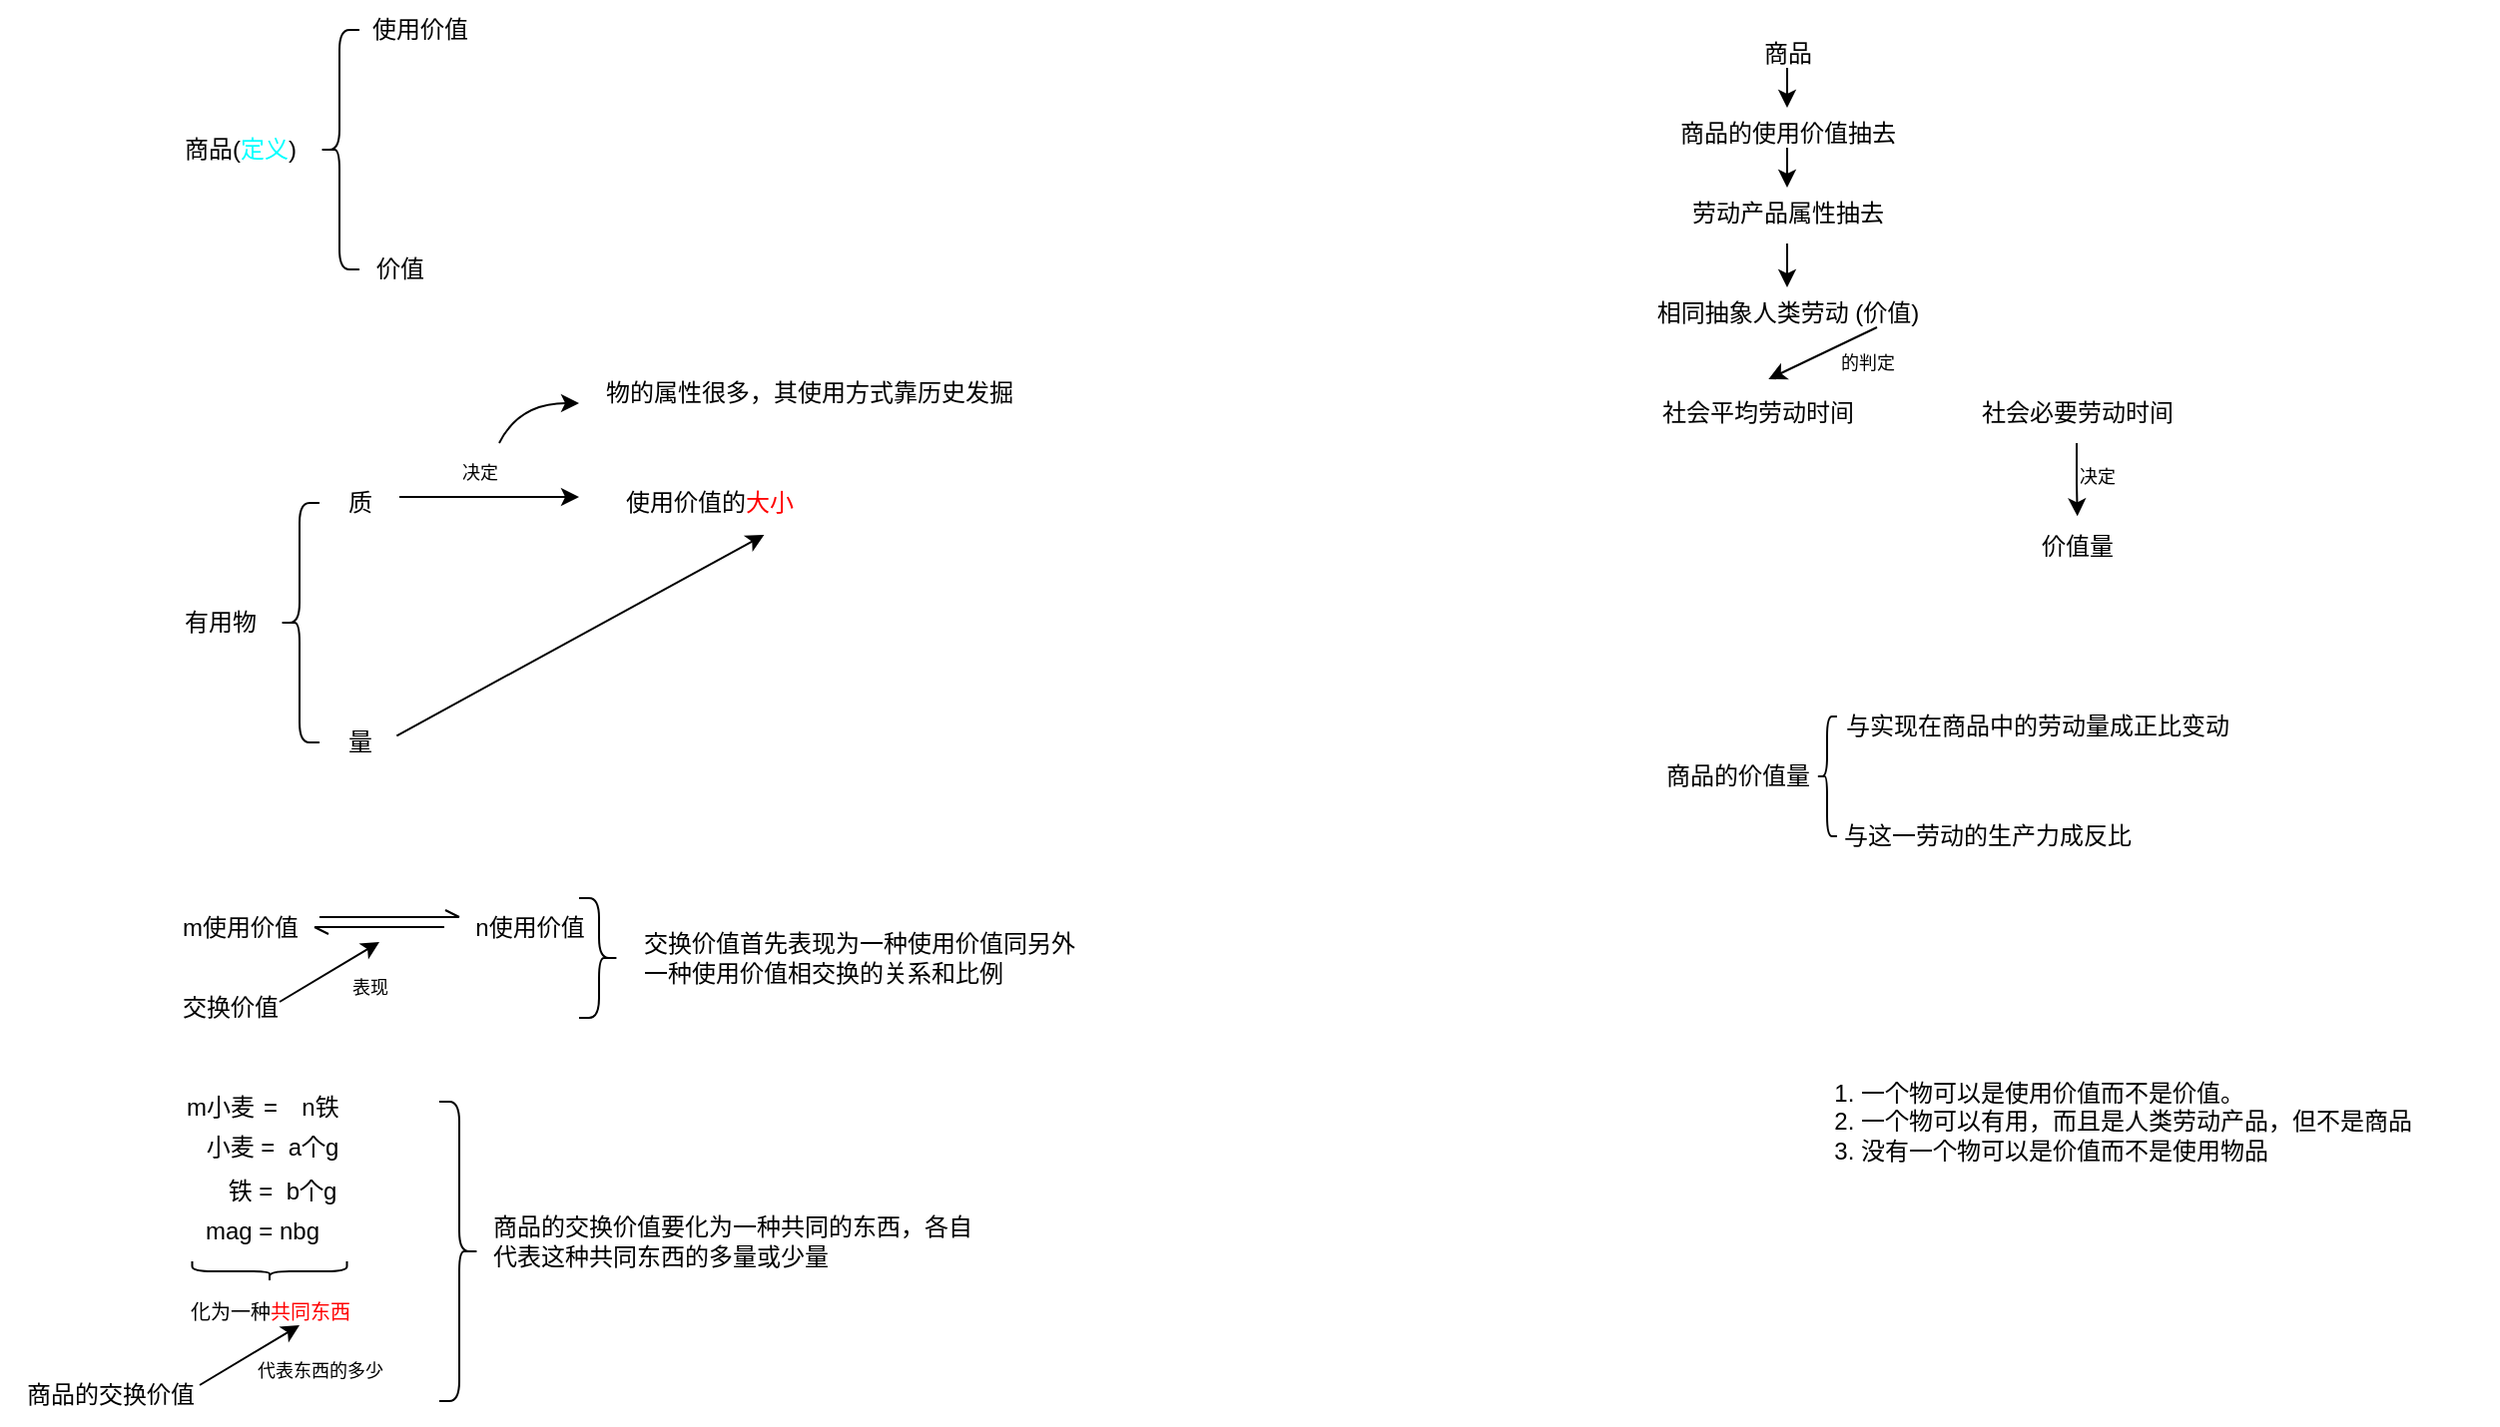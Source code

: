 <mxfile version="28.1.2">
  <diagram name="第 1 页" id="5zXjG8tVK6sSPYv410bt">
    <mxGraphModel dx="2893" dy="1137" grid="1" gridSize="10" guides="1" tooltips="1" connect="1" arrows="1" fold="1" page="1" pageScale="1" pageWidth="827" pageHeight="1169" math="0" shadow="0">
      <root>
        <mxCell id="0" />
        <mxCell id="1" parent="0" />
        <UserObject label="商品(&lt;font style=&quot;color: rgb(0, 255, 255);&quot;&gt;定义&lt;/font&gt;)" tooltip="商品首先是一个外界的对象,一个靠自己的属性来满足人的某种需要的物" id="JpdCvypv59iybRY39wXH-1">
          <mxCell style="text;html=1;align=center;verticalAlign=middle;resizable=0;points=[];autosize=1;strokeColor=none;fillColor=none;" parent="1" vertex="1">
            <mxGeometry x="50" y="288" width="80" height="30" as="geometry" />
          </mxCell>
        </UserObject>
        <mxCell id="JpdCvypv59iybRY39wXH-2" value="" style="shape=curlyBracket;whiteSpace=wrap;html=1;rounded=1;labelPosition=left;verticalLabelPosition=middle;align=right;verticalAlign=middle;" parent="1" vertex="1">
          <mxGeometry x="130" y="243" width="20" height="120" as="geometry" />
        </mxCell>
        <UserObject label="使用价值" tooltip="决定于商品体的属性" id="JpdCvypv59iybRY39wXH-3">
          <mxCell style="text;html=1;align=center;verticalAlign=middle;resizable=0;points=[];autosize=1;strokeColor=none;fillColor=none;" parent="1" vertex="1">
            <mxGeometry x="145" y="228" width="70" height="30" as="geometry" />
          </mxCell>
        </UserObject>
        <mxCell id="JpdCvypv59iybRY39wXH-4" value="价值" style="text;html=1;align=center;verticalAlign=middle;resizable=0;points=[];autosize=1;strokeColor=none;fillColor=none;" parent="1" vertex="1">
          <mxGeometry x="145" y="348" width="50" height="30" as="geometry" />
        </mxCell>
        <mxCell id="ckyu920ah1OazrjmPnx2-1" value="有用物" style="text;html=1;align=center;verticalAlign=middle;resizable=0;points=[];autosize=1;strokeColor=none;fillColor=none;" parent="1" vertex="1">
          <mxGeometry x="50" y="525" width="60" height="30" as="geometry" />
        </mxCell>
        <mxCell id="ckyu920ah1OazrjmPnx2-2" value="" style="shape=curlyBracket;whiteSpace=wrap;html=1;rounded=1;labelPosition=left;verticalLabelPosition=middle;align=right;verticalAlign=middle;" parent="1" vertex="1">
          <mxGeometry x="110" y="480" width="20" height="120" as="geometry" />
        </mxCell>
        <mxCell id="ckyu920ah1OazrjmPnx2-3" value="质" style="text;html=1;align=center;verticalAlign=middle;resizable=0;points=[];autosize=1;strokeColor=none;fillColor=none;" parent="1" vertex="1">
          <mxGeometry x="130" y="465" width="40" height="30" as="geometry" />
        </mxCell>
        <mxCell id="ckyu920ah1OazrjmPnx2-4" value="量" style="text;html=1;align=center;verticalAlign=middle;resizable=0;points=[];autosize=1;strokeColor=none;fillColor=none;" parent="1" vertex="1">
          <mxGeometry x="130" y="585" width="40" height="30" as="geometry" />
        </mxCell>
        <mxCell id="ckyu920ah1OazrjmPnx2-5" value="" style="endArrow=classic;html=1;rounded=0;" parent="1" edge="1">
          <mxGeometry width="50" height="50" relative="1" as="geometry">
            <mxPoint x="170" y="477" as="sourcePoint" />
            <mxPoint x="260" y="477" as="targetPoint" />
          </mxGeometry>
        </mxCell>
        <mxCell id="ckyu920ah1OazrjmPnx2-6" value="决定" style="text;html=1;align=center;verticalAlign=middle;resizable=0;points=[];autosize=1;strokeColor=none;fillColor=none;fontSize=9;" parent="1" vertex="1">
          <mxGeometry x="190" y="455" width="40" height="20" as="geometry" />
        </mxCell>
        <mxCell id="ckyu920ah1OazrjmPnx2-7" value="使用价值的&lt;font style=&quot;color: rgb(255, 0, 0);&quot;&gt;大小&lt;/font&gt;" style="text;html=1;align=center;verticalAlign=middle;resizable=0;points=[];autosize=1;strokeColor=none;fillColor=none;" parent="1" vertex="1">
          <mxGeometry x="270" y="465" width="110" height="30" as="geometry" />
        </mxCell>
        <mxCell id="ckyu920ah1OazrjmPnx2-10" value="" style="endArrow=classic;html=1;rounded=0;jumpStyle=none;curved=1;" parent="1" edge="1">
          <mxGeometry width="50" height="50" relative="1" as="geometry">
            <mxPoint x="220" y="450" as="sourcePoint" />
            <mxPoint x="260" y="430" as="targetPoint" />
            <Array as="points">
              <mxPoint x="230" y="430" />
            </Array>
          </mxGeometry>
        </mxCell>
        <mxCell id="ckyu920ah1OazrjmPnx2-11" value="物的属性很多，其使用方式靠历史发掘" style="text;html=1;align=center;verticalAlign=middle;resizable=0;points=[];autosize=1;strokeColor=none;fillColor=none;" parent="1" vertex="1">
          <mxGeometry x="260" y="410" width="230" height="30" as="geometry" />
        </mxCell>
        <mxCell id="ckyu920ah1OazrjmPnx2-12" value="" style="endArrow=classic;html=1;rounded=0;entryX=0.752;entryY=1.033;entryDx=0;entryDy=0;entryPerimeter=0;exitX=0.967;exitY=0.389;exitDx=0;exitDy=0;exitPerimeter=0;" parent="1" source="ckyu920ah1OazrjmPnx2-4" target="ckyu920ah1OazrjmPnx2-7" edge="1">
          <mxGeometry width="50" height="50" relative="1" as="geometry">
            <mxPoint x="168" y="600" as="sourcePoint" />
            <mxPoint x="220" y="550" as="targetPoint" />
          </mxGeometry>
        </mxCell>
        <mxCell id="ckyu920ah1OazrjmPnx2-13" value="m使用价值" style="text;html=1;align=center;verticalAlign=middle;resizable=0;points=[];autosize=1;strokeColor=none;fillColor=none;" parent="1" vertex="1">
          <mxGeometry x="50" y="678" width="80" height="30" as="geometry" />
        </mxCell>
        <mxCell id="ckyu920ah1OazrjmPnx2-16" value="" style="endArrow=openAsync;html=1;rounded=0;endFill=0;" parent="1" edge="1">
          <mxGeometry width="50" height="50" relative="1" as="geometry">
            <mxPoint x="130" y="687.5" as="sourcePoint" />
            <mxPoint x="200" y="687.5" as="targetPoint" />
          </mxGeometry>
        </mxCell>
        <mxCell id="ckyu920ah1OazrjmPnx2-17" value="" style="endArrow=openAsync;html=1;rounded=0;endFill=0;" parent="1" edge="1">
          <mxGeometry width="50" height="50" relative="1" as="geometry">
            <mxPoint x="192.5" y="692.5" as="sourcePoint" />
            <mxPoint x="127.5" y="692.5" as="targetPoint" />
          </mxGeometry>
        </mxCell>
        <mxCell id="ckyu920ah1OazrjmPnx2-18" value="n使用价值" style="text;html=1;align=center;verticalAlign=middle;resizable=0;points=[];autosize=1;strokeColor=none;fillColor=none;" parent="1" vertex="1">
          <mxGeometry x="195" y="678" width="80" height="30" as="geometry" />
        </mxCell>
        <mxCell id="ckyu920ah1OazrjmPnx2-19" value="交换价值" style="text;html=1;align=center;verticalAlign=middle;resizable=0;points=[];autosize=1;strokeColor=none;fillColor=none;" parent="1" vertex="1">
          <mxGeometry x="50" y="718" width="70" height="30" as="geometry" />
        </mxCell>
        <mxCell id="ckyu920ah1OazrjmPnx2-20" value="" style="endArrow=classic;html=1;rounded=0;" parent="1" edge="1">
          <mxGeometry width="50" height="50" relative="1" as="geometry">
            <mxPoint x="110" y="730" as="sourcePoint" />
            <mxPoint x="160" y="700" as="targetPoint" />
          </mxGeometry>
        </mxCell>
        <mxCell id="ckyu920ah1OazrjmPnx2-22" value="表现" style="text;html=1;align=center;verticalAlign=middle;resizable=0;points=[];autosize=1;strokeColor=none;fillColor=none;fontSize=9;" parent="1" vertex="1">
          <mxGeometry x="135" y="713" width="40" height="20" as="geometry" />
        </mxCell>
        <mxCell id="ckyu920ah1OazrjmPnx2-23" value="m小麦" style="text;html=1;align=center;verticalAlign=middle;resizable=0;points=[];autosize=1;strokeColor=none;fillColor=none;" parent="1" vertex="1">
          <mxGeometry x="50" y="768" width="60" height="30" as="geometry" />
        </mxCell>
        <mxCell id="ckyu920ah1OazrjmPnx2-24" value="=" style="text;html=1;align=center;verticalAlign=middle;resizable=0;points=[];autosize=1;strokeColor=none;fillColor=none;" parent="1" vertex="1">
          <mxGeometry x="90" y="768" width="30" height="30" as="geometry" />
        </mxCell>
        <mxCell id="ckyu920ah1OazrjmPnx2-25" value="n铁" style="text;html=1;align=center;verticalAlign=middle;resizable=0;points=[];autosize=1;strokeColor=none;fillColor=none;" parent="1" vertex="1">
          <mxGeometry x="110" y="768" width="40" height="30" as="geometry" />
        </mxCell>
        <mxCell id="ckyu920ah1OazrjmPnx2-32" value="" style="shape=curlyBracket;whiteSpace=wrap;html=1;rounded=1;flipH=1;labelPosition=right;verticalLabelPosition=middle;align=left;verticalAlign=middle;direction=north;" parent="1" vertex="1">
          <mxGeometry x="66.25" y="860" width="77.5" height="10" as="geometry" />
        </mxCell>
        <mxCell id="ckyu920ah1OazrjmPnx2-33" value="化为一种&lt;font style=&quot;color: rgb(255, 0, 0);&quot;&gt;共同东西&lt;/font&gt;" style="text;html=1;align=center;verticalAlign=middle;resizable=0;points=[];autosize=1;strokeColor=none;fillColor=none;fontSize=10;" parent="1" vertex="1">
          <mxGeometry x="55" y="870" width="100" height="30" as="geometry" />
        </mxCell>
        <mxCell id="ckyu920ah1OazrjmPnx2-34" value="商品的交换价值" style="text;html=1;align=center;verticalAlign=middle;resizable=0;points=[];autosize=1;strokeColor=none;fillColor=none;" parent="1" vertex="1">
          <mxGeometry x="-30" y="912" width="110" height="30" as="geometry" />
        </mxCell>
        <mxCell id="ckyu920ah1OazrjmPnx2-35" value="" style="endArrow=classic;html=1;rounded=0;" parent="1" edge="1">
          <mxGeometry width="50" height="50" relative="1" as="geometry">
            <mxPoint x="70" y="922" as="sourcePoint" />
            <mxPoint x="120" y="892" as="targetPoint" />
          </mxGeometry>
        </mxCell>
        <mxCell id="ckyu920ah1OazrjmPnx2-36" value="代表东西的多少" style="text;html=1;align=center;verticalAlign=middle;resizable=0;points=[];autosize=1;strokeColor=none;fillColor=none;fontSize=9;" parent="1" vertex="1">
          <mxGeometry x="85" y="905" width="90" height="20" as="geometry" />
        </mxCell>
        <mxCell id="ckyu920ah1OazrjmPnx2-37" value="商品" style="text;html=1;align=center;verticalAlign=middle;resizable=0;points=[];autosize=1;strokeColor=none;fillColor=none;" parent="1" vertex="1">
          <mxGeometry x="840" y="240" width="50" height="30" as="geometry" />
        </mxCell>
        <mxCell id="ckyu920ah1OazrjmPnx2-38" value="" style="endArrow=classic;html=1;rounded=0;" parent="1" edge="1">
          <mxGeometry width="50" height="50" relative="1" as="geometry">
            <mxPoint x="865" y="262" as="sourcePoint" />
            <mxPoint x="865" y="282" as="targetPoint" />
          </mxGeometry>
        </mxCell>
        <mxCell id="ckyu920ah1OazrjmPnx2-39" value="商品的使用价值抽去" style="text;html=1;align=center;verticalAlign=middle;resizable=0;points=[];autosize=1;strokeColor=none;fillColor=none;" parent="1" vertex="1">
          <mxGeometry x="800" y="280" width="130" height="30" as="geometry" />
        </mxCell>
        <mxCell id="ckyu920ah1OazrjmPnx2-41" value="" style="endArrow=classic;html=1;rounded=0;" parent="1" edge="1">
          <mxGeometry width="50" height="50" relative="1" as="geometry">
            <mxPoint x="865" y="312" as="sourcePoint" />
            <mxPoint x="865" y="312" as="targetPoint" />
          </mxGeometry>
        </mxCell>
        <mxCell id="ckyu920ah1OazrjmPnx2-42" value="" style="endArrow=classic;html=1;rounded=0;exitX=0.5;exitY=0.733;exitDx=0;exitDy=0;exitPerimeter=0;" parent="1" source="ckyu920ah1OazrjmPnx2-39" edge="1">
          <mxGeometry width="50" height="50" relative="1" as="geometry">
            <mxPoint x="865" y="312" as="sourcePoint" />
            <mxPoint x="865" y="322" as="targetPoint" />
          </mxGeometry>
        </mxCell>
        <mxCell id="ckyu920ah1OazrjmPnx2-43" value="劳动产品属性抽去" style="text;html=1;align=center;verticalAlign=middle;resizable=0;points=[];autosize=1;strokeColor=none;fillColor=none;" parent="1" vertex="1">
          <mxGeometry x="805" y="320" width="120" height="30" as="geometry" />
        </mxCell>
        <mxCell id="ckyu920ah1OazrjmPnx2-44" value="" style="endArrow=classic;html=1;rounded=0;" parent="1" source="ckyu920ah1OazrjmPnx2-43" edge="1">
          <mxGeometry width="50" height="50" relative="1" as="geometry">
            <mxPoint x="865" y="352" as="sourcePoint" />
            <mxPoint x="865" y="372" as="targetPoint" />
          </mxGeometry>
        </mxCell>
        <mxCell id="ckyu920ah1OazrjmPnx2-45" value="相同抽象人类劳动 (价值)" style="text;html=1;align=center;verticalAlign=middle;resizable=0;points=[];autosize=1;strokeColor=none;fillColor=none;" parent="1" vertex="1">
          <mxGeometry x="790" y="370" width="150" height="30" as="geometry" />
        </mxCell>
        <mxCell id="ckyu920ah1OazrjmPnx2-50" value="社会平均劳动时间" style="text;html=1;align=center;verticalAlign=middle;resizable=0;points=[];autosize=1;strokeColor=none;fillColor=none;" parent="1" vertex="1">
          <mxGeometry x="790" y="420" width="120" height="30" as="geometry" />
        </mxCell>
        <mxCell id="ckyu920ah1OazrjmPnx2-52" value="" style="endArrow=classic;html=1;rounded=0;entryX=0.547;entryY=-0.067;entryDx=0;entryDy=0;entryPerimeter=0;" parent="1" target="ckyu920ah1OazrjmPnx2-50" edge="1">
          <mxGeometry width="50" height="50" relative="1" as="geometry">
            <mxPoint x="910" y="392" as="sourcePoint" />
            <mxPoint x="970" y="342" as="targetPoint" />
          </mxGeometry>
        </mxCell>
        <mxCell id="ckyu920ah1OazrjmPnx2-53" value="的判定" style="text;html=1;align=center;verticalAlign=middle;resizable=0;points=[];autosize=1;strokeColor=none;fillColor=none;fontSize=9;" parent="1" vertex="1">
          <mxGeometry x="880" y="400" width="50" height="20" as="geometry" />
        </mxCell>
        <mxCell id="ckyu920ah1OazrjmPnx2-54" value="社会必要劳动时间" style="text;html=1;align=center;verticalAlign=middle;resizable=0;points=[];autosize=1;strokeColor=none;fillColor=none;" parent="1" vertex="1">
          <mxGeometry x="950" y="420" width="120" height="30" as="geometry" />
        </mxCell>
        <mxCell id="ckyu920ah1OazrjmPnx2-55" value="价值量" style="text;html=1;align=center;verticalAlign=middle;resizable=0;points=[];autosize=1;strokeColor=none;fillColor=none;" parent="1" vertex="1">
          <mxGeometry x="980" y="487" width="60" height="30" as="geometry" />
        </mxCell>
        <mxCell id="ckyu920ah1OazrjmPnx2-56" style="edgeStyle=orthogonalEdgeStyle;rounded=0;orthogonalLoop=1;jettySize=auto;html=1;entryX=0.506;entryY=-0.011;entryDx=0;entryDy=0;entryPerimeter=0;" parent="1" source="ckyu920ah1OazrjmPnx2-54" target="ckyu920ah1OazrjmPnx2-55" edge="1">
          <mxGeometry relative="1" as="geometry" />
        </mxCell>
        <mxCell id="ckyu920ah1OazrjmPnx2-57" value="决定" style="text;html=1;align=center;verticalAlign=middle;resizable=0;points=[];autosize=1;strokeColor=none;fillColor=none;fontSize=9;" parent="1" vertex="1">
          <mxGeometry x="1000" y="457" width="40" height="20" as="geometry" />
        </mxCell>
        <mxCell id="ckyu920ah1OazrjmPnx2-58" value="商品的价值量" style="text;html=1;align=center;verticalAlign=middle;resizable=0;points=[];autosize=1;strokeColor=none;fillColor=none;" parent="1" vertex="1">
          <mxGeometry x="790" y="602" width="100" height="30" as="geometry" />
        </mxCell>
        <mxCell id="ckyu920ah1OazrjmPnx2-59" value="" style="shape=curlyBracket;whiteSpace=wrap;html=1;rounded=1;labelPosition=left;verticalLabelPosition=middle;align=right;verticalAlign=middle;" parent="1" vertex="1">
          <mxGeometry x="880" y="587" width="10" height="60" as="geometry" />
        </mxCell>
        <mxCell id="ckyu920ah1OazrjmPnx2-60" value="与实现在商品中的劳动量成正比变动" style="text;html=1;align=center;verticalAlign=middle;resizable=0;points=[];autosize=1;strokeColor=none;fillColor=none;" parent="1" vertex="1">
          <mxGeometry x="880" y="577" width="220" height="30" as="geometry" />
        </mxCell>
        <mxCell id="ckyu920ah1OazrjmPnx2-61" value="与这一劳动的生产力成反比" style="text;html=1;align=center;verticalAlign=middle;resizable=0;points=[];autosize=1;strokeColor=none;fillColor=none;" parent="1" vertex="1">
          <mxGeometry x="880" y="632" width="170" height="30" as="geometry" />
        </mxCell>
        <object label="&lt;ol&gt;&lt;li&gt;一个物可以是使用价值而不是价值。&lt;/li&gt;&lt;li&gt;一个物可以有用，而且是人类劳动产品，但不是商品&lt;/li&gt;&lt;li&gt;没有一个物可以是价值而不是使用物品&lt;/li&gt;&lt;/ol&gt;" first="在这个物不是以劳动为中介对别人有用的情况下就是这样。例如空气" second="谁用自己的产品来满足自己的需求，他生产的虽然是使用价值，但不是商品。要生产商品，他不仅要生产使用价值，而且要为别人生产使用价值，即生产社会的使用价值" third="如果物没有用，那么其中包含的劳动也就没有用，不能算做劳动，因此不形成价值" id="88BDT4Vo-o4Nhp33Y335-7">
          <mxCell style="text;strokeColor=none;fillColor=none;html=1;whiteSpace=wrap;verticalAlign=middle;overflow=hidden;" vertex="1" parent="1">
            <mxGeometry x="860" y="750" width="361" height="80" as="geometry" />
          </mxCell>
        </object>
        <mxCell id="88BDT4Vo-o4Nhp33Y335-8" value="小麦 =&amp;nbsp; a个g" style="text;html=1;align=center;verticalAlign=middle;resizable=0;points=[];autosize=1;strokeColor=none;fillColor=none;" vertex="1" parent="1">
          <mxGeometry x="61.25" y="788" width="90" height="30" as="geometry" />
        </mxCell>
        <mxCell id="88BDT4Vo-o4Nhp33Y335-10" value="铁 =&amp;nbsp; b个g" style="text;html=1;align=center;verticalAlign=middle;resizable=0;points=[];autosize=1;strokeColor=none;fillColor=none;" vertex="1" parent="1">
          <mxGeometry x="71.25" y="810" width="80" height="30" as="geometry" />
        </mxCell>
        <mxCell id="88BDT4Vo-o4Nhp33Y335-11" value="mag = nbg" style="text;html=1;align=center;verticalAlign=middle;resizable=0;points=[];autosize=1;strokeColor=none;fillColor=none;" vertex="1" parent="1">
          <mxGeometry x="61.25" y="830" width="80" height="30" as="geometry" />
        </mxCell>
        <mxCell id="88BDT4Vo-o4Nhp33Y335-13" value="" style="shape=curlyBracket;whiteSpace=wrap;html=1;rounded=1;flipH=1;labelPosition=right;verticalLabelPosition=middle;align=left;verticalAlign=middle;size=0.5;" vertex="1" parent="1">
          <mxGeometry x="260" y="678" width="20" height="60" as="geometry" />
        </mxCell>
        <mxCell id="88BDT4Vo-o4Nhp33Y335-14" value="交换价值首先表现为一&lt;span style=&quot;background-color: transparent; color: light-dark(rgb(0, 0, 0), rgb(255, 255, 255));&quot;&gt;种使用价值同另外&lt;/span&gt;&lt;div style=&quot;text-align: left;&quot;&gt;&lt;span style=&quot;background-color: transparent; color: light-dark(rgb(0, 0, 0), rgb(255, 255, 255));&quot;&gt;一种使用价值相交换的关系和比例&lt;/span&gt;&lt;/div&gt;" style="text;html=1;align=center;verticalAlign=middle;resizable=0;points=[];autosize=1;strokeColor=none;fillColor=none;" vertex="1" parent="1">
          <mxGeometry x="280" y="688" width="240" height="40" as="geometry" />
        </mxCell>
        <mxCell id="88BDT4Vo-o4Nhp33Y335-15" value="" style="shape=curlyBracket;whiteSpace=wrap;html=1;rounded=1;flipH=1;labelPosition=right;verticalLabelPosition=middle;align=left;verticalAlign=middle;" vertex="1" parent="1">
          <mxGeometry x="190" y="780" width="20" height="150" as="geometry" />
        </mxCell>
        <mxCell id="88BDT4Vo-o4Nhp33Y335-17" value="商品的交换价值要化为一种共同的东西，各自&lt;div&gt;代表这种共同东西的多量或少量&lt;/div&gt;" style="text;html=1;align=left;verticalAlign=middle;resizable=0;points=[];autosize=1;strokeColor=none;fillColor=none;" vertex="1" parent="1">
          <mxGeometry x="215" y="830" width="260" height="40" as="geometry" />
        </mxCell>
      </root>
    </mxGraphModel>
  </diagram>
</mxfile>
